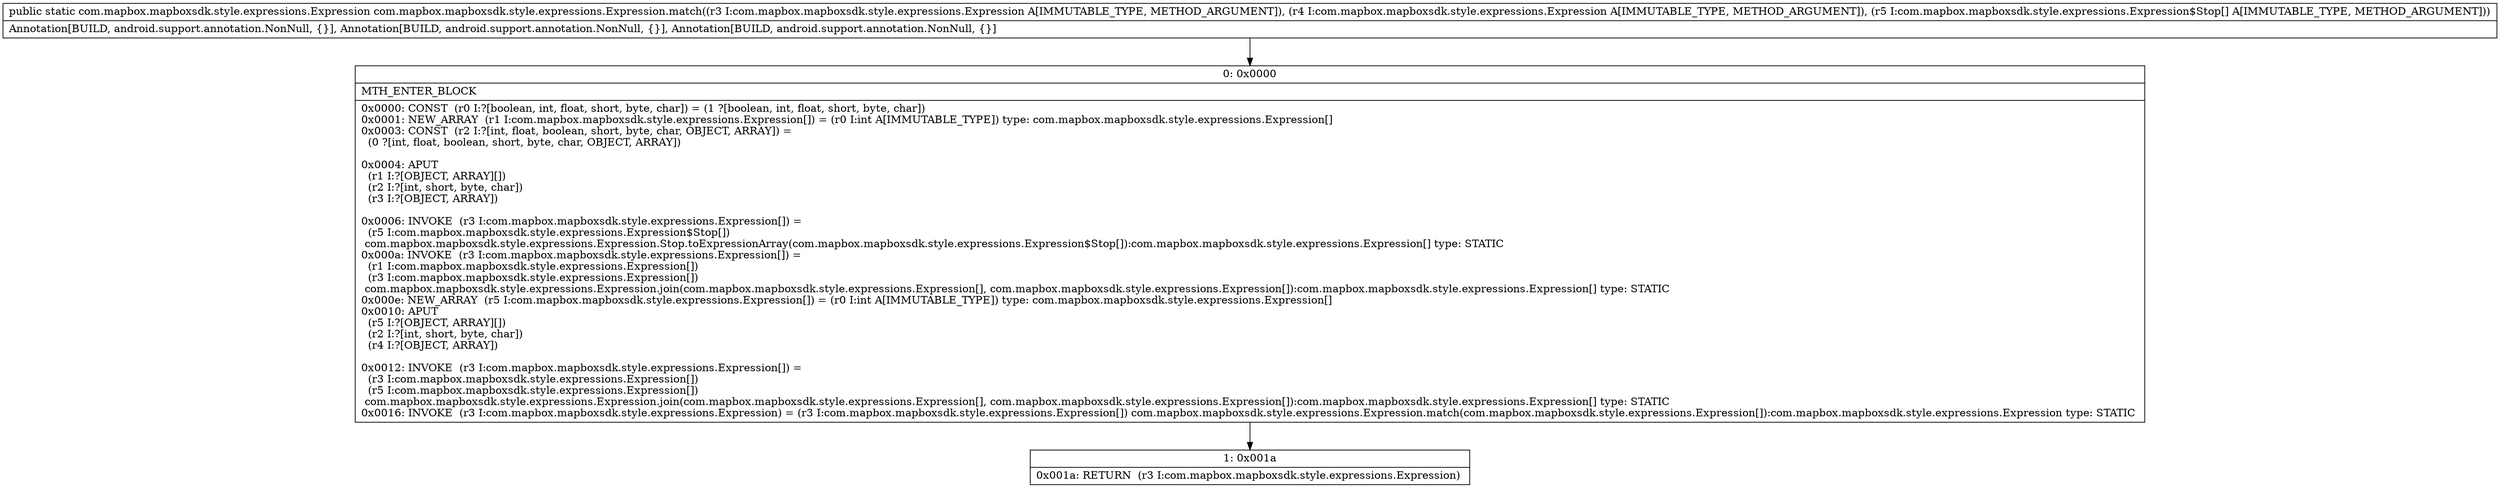 digraph "CFG forcom.mapbox.mapboxsdk.style.expressions.Expression.match(Lcom\/mapbox\/mapboxsdk\/style\/expressions\/Expression;Lcom\/mapbox\/mapboxsdk\/style\/expressions\/Expression;[Lcom\/mapbox\/mapboxsdk\/style\/expressions\/Expression$Stop;)Lcom\/mapbox\/mapboxsdk\/style\/expressions\/Expression;" {
Node_0 [shape=record,label="{0\:\ 0x0000|MTH_ENTER_BLOCK\l|0x0000: CONST  (r0 I:?[boolean, int, float, short, byte, char]) = (1 ?[boolean, int, float, short, byte, char]) \l0x0001: NEW_ARRAY  (r1 I:com.mapbox.mapboxsdk.style.expressions.Expression[]) = (r0 I:int A[IMMUTABLE_TYPE]) type: com.mapbox.mapboxsdk.style.expressions.Expression[] \l0x0003: CONST  (r2 I:?[int, float, boolean, short, byte, char, OBJECT, ARRAY]) = \l  (0 ?[int, float, boolean, short, byte, char, OBJECT, ARRAY])\l \l0x0004: APUT  \l  (r1 I:?[OBJECT, ARRAY][])\l  (r2 I:?[int, short, byte, char])\l  (r3 I:?[OBJECT, ARRAY])\l \l0x0006: INVOKE  (r3 I:com.mapbox.mapboxsdk.style.expressions.Expression[]) = \l  (r5 I:com.mapbox.mapboxsdk.style.expressions.Expression$Stop[])\l com.mapbox.mapboxsdk.style.expressions.Expression.Stop.toExpressionArray(com.mapbox.mapboxsdk.style.expressions.Expression$Stop[]):com.mapbox.mapboxsdk.style.expressions.Expression[] type: STATIC \l0x000a: INVOKE  (r3 I:com.mapbox.mapboxsdk.style.expressions.Expression[]) = \l  (r1 I:com.mapbox.mapboxsdk.style.expressions.Expression[])\l  (r3 I:com.mapbox.mapboxsdk.style.expressions.Expression[])\l com.mapbox.mapboxsdk.style.expressions.Expression.join(com.mapbox.mapboxsdk.style.expressions.Expression[], com.mapbox.mapboxsdk.style.expressions.Expression[]):com.mapbox.mapboxsdk.style.expressions.Expression[] type: STATIC \l0x000e: NEW_ARRAY  (r5 I:com.mapbox.mapboxsdk.style.expressions.Expression[]) = (r0 I:int A[IMMUTABLE_TYPE]) type: com.mapbox.mapboxsdk.style.expressions.Expression[] \l0x0010: APUT  \l  (r5 I:?[OBJECT, ARRAY][])\l  (r2 I:?[int, short, byte, char])\l  (r4 I:?[OBJECT, ARRAY])\l \l0x0012: INVOKE  (r3 I:com.mapbox.mapboxsdk.style.expressions.Expression[]) = \l  (r3 I:com.mapbox.mapboxsdk.style.expressions.Expression[])\l  (r5 I:com.mapbox.mapboxsdk.style.expressions.Expression[])\l com.mapbox.mapboxsdk.style.expressions.Expression.join(com.mapbox.mapboxsdk.style.expressions.Expression[], com.mapbox.mapboxsdk.style.expressions.Expression[]):com.mapbox.mapboxsdk.style.expressions.Expression[] type: STATIC \l0x0016: INVOKE  (r3 I:com.mapbox.mapboxsdk.style.expressions.Expression) = (r3 I:com.mapbox.mapboxsdk.style.expressions.Expression[]) com.mapbox.mapboxsdk.style.expressions.Expression.match(com.mapbox.mapboxsdk.style.expressions.Expression[]):com.mapbox.mapboxsdk.style.expressions.Expression type: STATIC \l}"];
Node_1 [shape=record,label="{1\:\ 0x001a|0x001a: RETURN  (r3 I:com.mapbox.mapboxsdk.style.expressions.Expression) \l}"];
MethodNode[shape=record,label="{public static com.mapbox.mapboxsdk.style.expressions.Expression com.mapbox.mapboxsdk.style.expressions.Expression.match((r3 I:com.mapbox.mapboxsdk.style.expressions.Expression A[IMMUTABLE_TYPE, METHOD_ARGUMENT]), (r4 I:com.mapbox.mapboxsdk.style.expressions.Expression A[IMMUTABLE_TYPE, METHOD_ARGUMENT]), (r5 I:com.mapbox.mapboxsdk.style.expressions.Expression$Stop[] A[IMMUTABLE_TYPE, METHOD_ARGUMENT]))  | Annotation[BUILD, android.support.annotation.NonNull, \{\}], Annotation[BUILD, android.support.annotation.NonNull, \{\}], Annotation[BUILD, android.support.annotation.NonNull, \{\}]\l}"];
MethodNode -> Node_0;
Node_0 -> Node_1;
}

